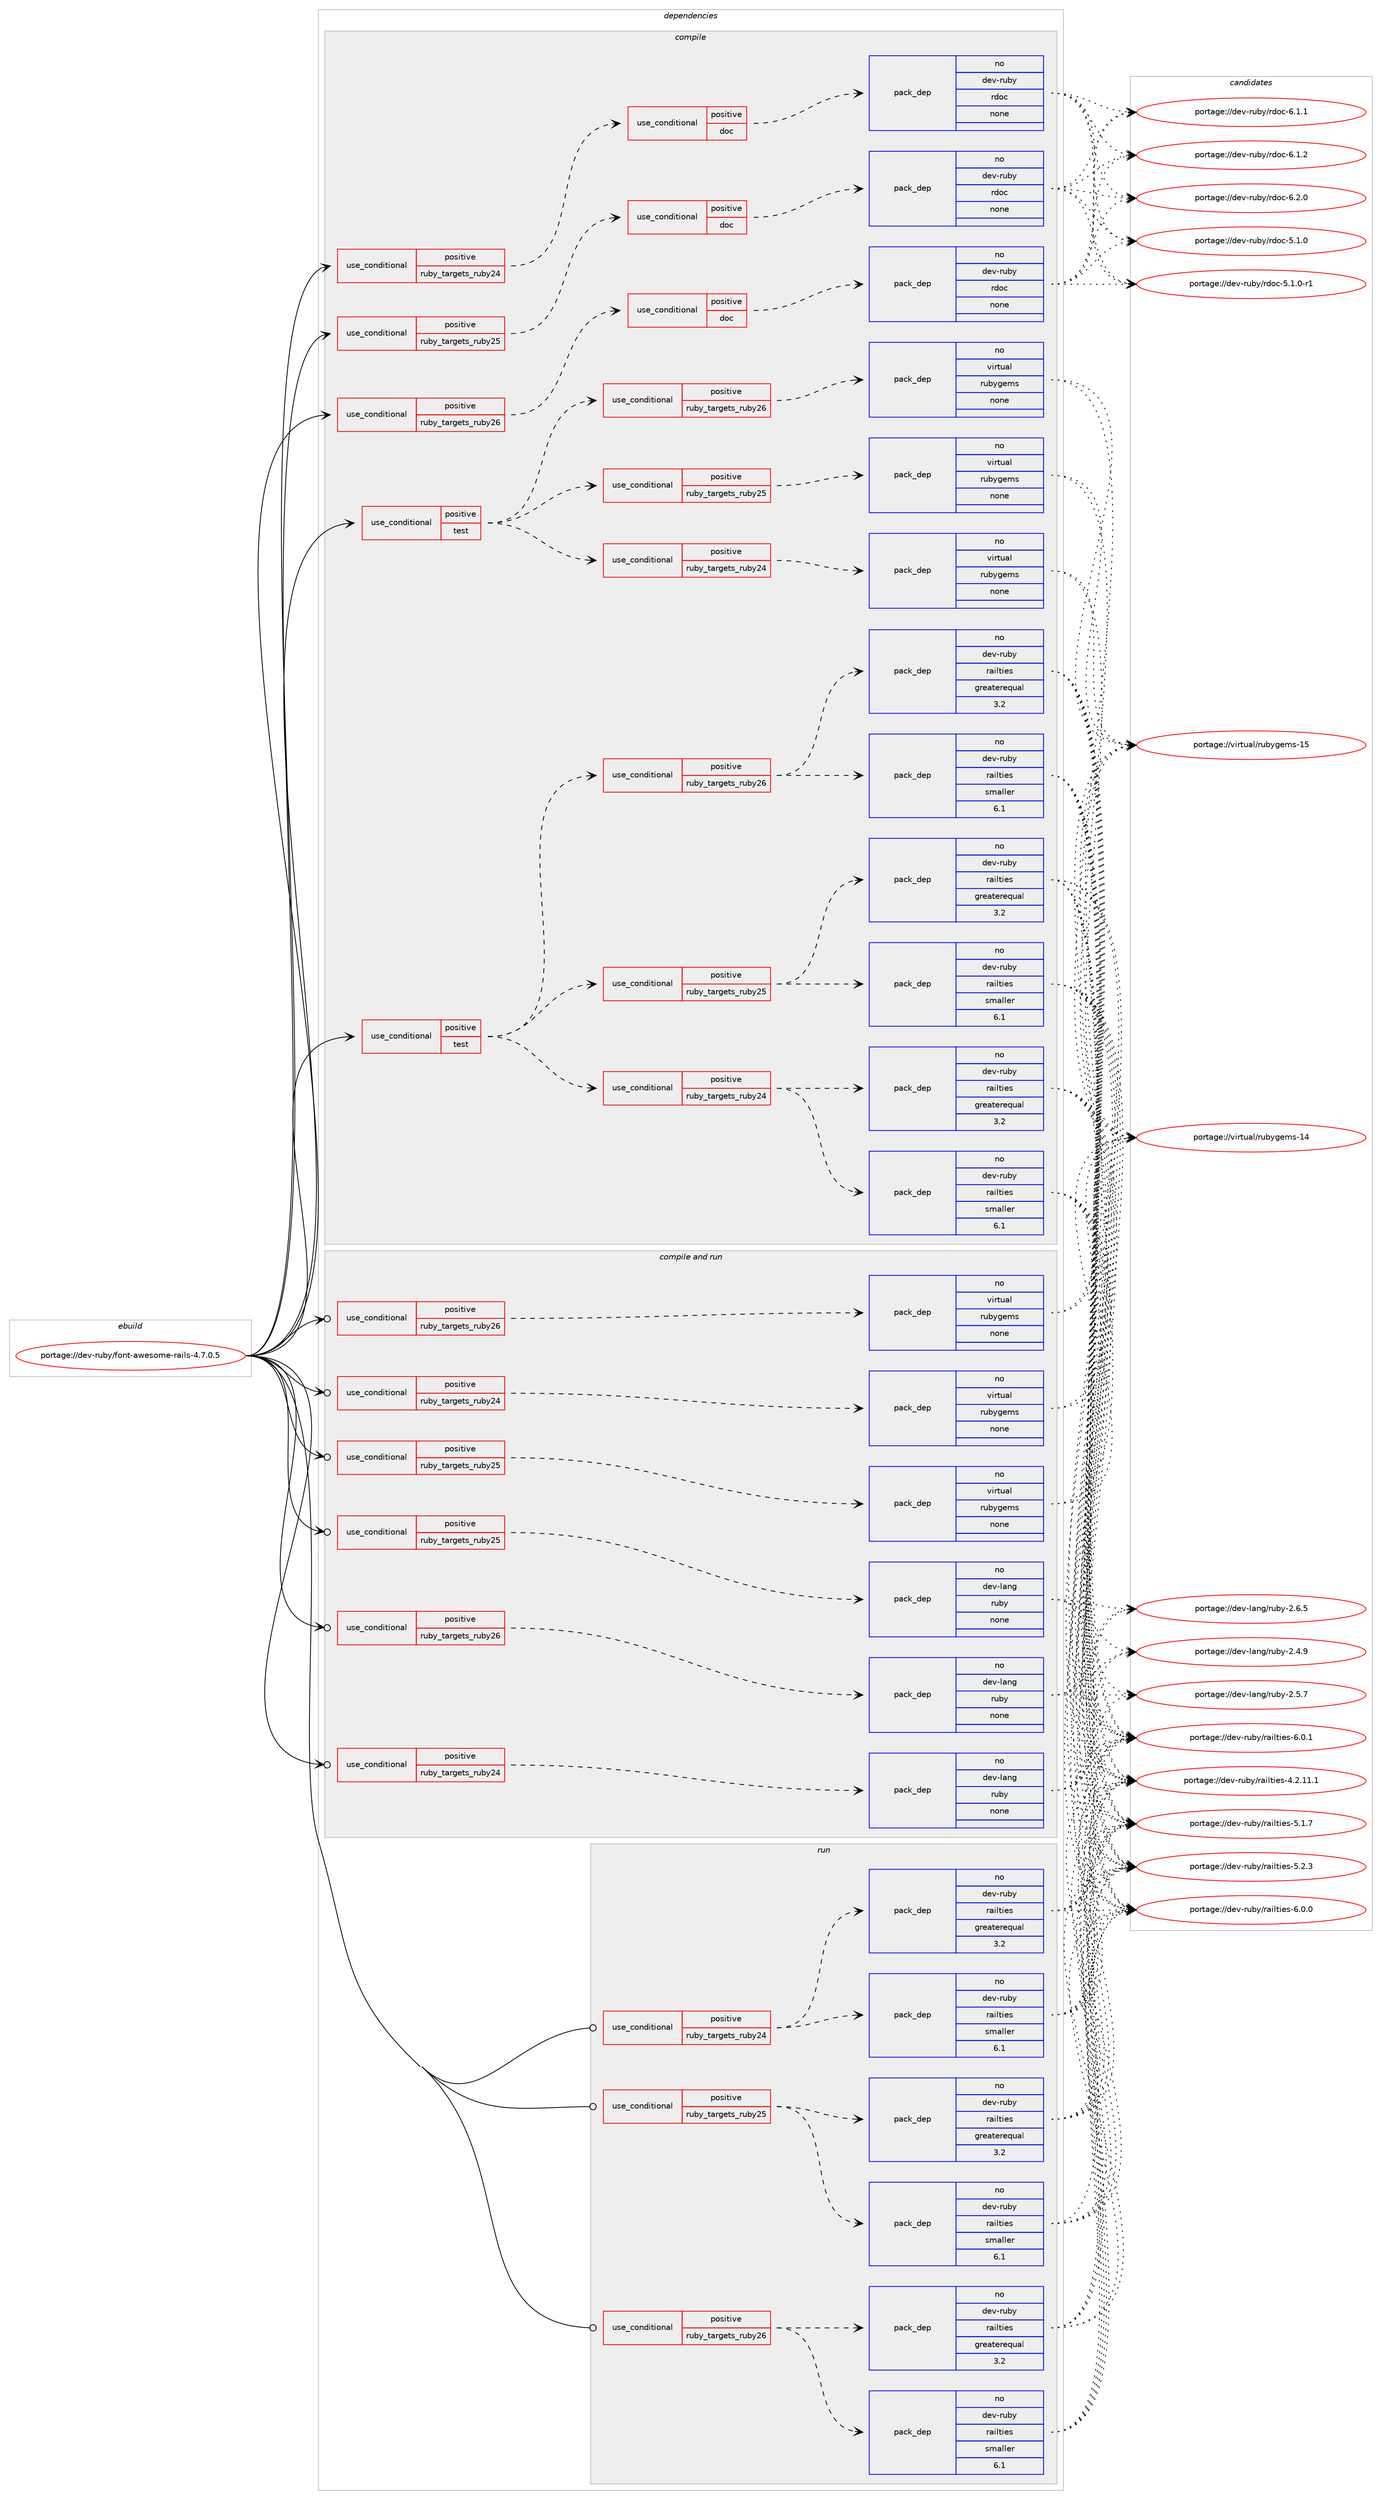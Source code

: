 digraph prolog {

# *************
# Graph options
# *************

newrank=true;
concentrate=true;
compound=true;
graph [rankdir=LR,fontname=Helvetica,fontsize=10,ranksep=1.5];#, ranksep=2.5, nodesep=0.2];
edge  [arrowhead=vee];
node  [fontname=Helvetica,fontsize=10];

# **********
# The ebuild
# **********

subgraph cluster_leftcol {
color=gray;
rank=same;
label=<<i>ebuild</i>>;
id [label="portage://dev-ruby/font-awesome-rails-4.7.0.5", color=red, width=4, href="../dev-ruby/font-awesome-rails-4.7.0.5.svg"];
}

# ****************
# The dependencies
# ****************

subgraph cluster_midcol {
color=gray;
label=<<i>dependencies</i>>;
subgraph cluster_compile {
fillcolor="#eeeeee";
style=filled;
label=<<i>compile</i>>;
subgraph cond52436 {
dependency221567 [label=<<TABLE BORDER="0" CELLBORDER="1" CELLSPACING="0" CELLPADDING="4"><TR><TD ROWSPAN="3" CELLPADDING="10">use_conditional</TD></TR><TR><TD>positive</TD></TR><TR><TD>ruby_targets_ruby24</TD></TR></TABLE>>, shape=none, color=red];
subgraph cond52437 {
dependency221568 [label=<<TABLE BORDER="0" CELLBORDER="1" CELLSPACING="0" CELLPADDING="4"><TR><TD ROWSPAN="3" CELLPADDING="10">use_conditional</TD></TR><TR><TD>positive</TD></TR><TR><TD>doc</TD></TR></TABLE>>, shape=none, color=red];
subgraph pack165647 {
dependency221569 [label=<<TABLE BORDER="0" CELLBORDER="1" CELLSPACING="0" CELLPADDING="4" WIDTH="220"><TR><TD ROWSPAN="6" CELLPADDING="30">pack_dep</TD></TR><TR><TD WIDTH="110">no</TD></TR><TR><TD>dev-ruby</TD></TR><TR><TD>rdoc</TD></TR><TR><TD>none</TD></TR><TR><TD></TD></TR></TABLE>>, shape=none, color=blue];
}
dependency221568:e -> dependency221569:w [weight=20,style="dashed",arrowhead="vee"];
}
dependency221567:e -> dependency221568:w [weight=20,style="dashed",arrowhead="vee"];
}
id:e -> dependency221567:w [weight=20,style="solid",arrowhead="vee"];
subgraph cond52438 {
dependency221570 [label=<<TABLE BORDER="0" CELLBORDER="1" CELLSPACING="0" CELLPADDING="4"><TR><TD ROWSPAN="3" CELLPADDING="10">use_conditional</TD></TR><TR><TD>positive</TD></TR><TR><TD>ruby_targets_ruby25</TD></TR></TABLE>>, shape=none, color=red];
subgraph cond52439 {
dependency221571 [label=<<TABLE BORDER="0" CELLBORDER="1" CELLSPACING="0" CELLPADDING="4"><TR><TD ROWSPAN="3" CELLPADDING="10">use_conditional</TD></TR><TR><TD>positive</TD></TR><TR><TD>doc</TD></TR></TABLE>>, shape=none, color=red];
subgraph pack165648 {
dependency221572 [label=<<TABLE BORDER="0" CELLBORDER="1" CELLSPACING="0" CELLPADDING="4" WIDTH="220"><TR><TD ROWSPAN="6" CELLPADDING="30">pack_dep</TD></TR><TR><TD WIDTH="110">no</TD></TR><TR><TD>dev-ruby</TD></TR><TR><TD>rdoc</TD></TR><TR><TD>none</TD></TR><TR><TD></TD></TR></TABLE>>, shape=none, color=blue];
}
dependency221571:e -> dependency221572:w [weight=20,style="dashed",arrowhead="vee"];
}
dependency221570:e -> dependency221571:w [weight=20,style="dashed",arrowhead="vee"];
}
id:e -> dependency221570:w [weight=20,style="solid",arrowhead="vee"];
subgraph cond52440 {
dependency221573 [label=<<TABLE BORDER="0" CELLBORDER="1" CELLSPACING="0" CELLPADDING="4"><TR><TD ROWSPAN="3" CELLPADDING="10">use_conditional</TD></TR><TR><TD>positive</TD></TR><TR><TD>ruby_targets_ruby26</TD></TR></TABLE>>, shape=none, color=red];
subgraph cond52441 {
dependency221574 [label=<<TABLE BORDER="0" CELLBORDER="1" CELLSPACING="0" CELLPADDING="4"><TR><TD ROWSPAN="3" CELLPADDING="10">use_conditional</TD></TR><TR><TD>positive</TD></TR><TR><TD>doc</TD></TR></TABLE>>, shape=none, color=red];
subgraph pack165649 {
dependency221575 [label=<<TABLE BORDER="0" CELLBORDER="1" CELLSPACING="0" CELLPADDING="4" WIDTH="220"><TR><TD ROWSPAN="6" CELLPADDING="30">pack_dep</TD></TR><TR><TD WIDTH="110">no</TD></TR><TR><TD>dev-ruby</TD></TR><TR><TD>rdoc</TD></TR><TR><TD>none</TD></TR><TR><TD></TD></TR></TABLE>>, shape=none, color=blue];
}
dependency221574:e -> dependency221575:w [weight=20,style="dashed",arrowhead="vee"];
}
dependency221573:e -> dependency221574:w [weight=20,style="dashed",arrowhead="vee"];
}
id:e -> dependency221573:w [weight=20,style="solid",arrowhead="vee"];
subgraph cond52442 {
dependency221576 [label=<<TABLE BORDER="0" CELLBORDER="1" CELLSPACING="0" CELLPADDING="4"><TR><TD ROWSPAN="3" CELLPADDING="10">use_conditional</TD></TR><TR><TD>positive</TD></TR><TR><TD>test</TD></TR></TABLE>>, shape=none, color=red];
subgraph cond52443 {
dependency221577 [label=<<TABLE BORDER="0" CELLBORDER="1" CELLSPACING="0" CELLPADDING="4"><TR><TD ROWSPAN="3" CELLPADDING="10">use_conditional</TD></TR><TR><TD>positive</TD></TR><TR><TD>ruby_targets_ruby24</TD></TR></TABLE>>, shape=none, color=red];
subgraph pack165650 {
dependency221578 [label=<<TABLE BORDER="0" CELLBORDER="1" CELLSPACING="0" CELLPADDING="4" WIDTH="220"><TR><TD ROWSPAN="6" CELLPADDING="30">pack_dep</TD></TR><TR><TD WIDTH="110">no</TD></TR><TR><TD>dev-ruby</TD></TR><TR><TD>railties</TD></TR><TR><TD>smaller</TD></TR><TR><TD>6.1</TD></TR></TABLE>>, shape=none, color=blue];
}
dependency221577:e -> dependency221578:w [weight=20,style="dashed",arrowhead="vee"];
subgraph pack165651 {
dependency221579 [label=<<TABLE BORDER="0" CELLBORDER="1" CELLSPACING="0" CELLPADDING="4" WIDTH="220"><TR><TD ROWSPAN="6" CELLPADDING="30">pack_dep</TD></TR><TR><TD WIDTH="110">no</TD></TR><TR><TD>dev-ruby</TD></TR><TR><TD>railties</TD></TR><TR><TD>greaterequal</TD></TR><TR><TD>3.2</TD></TR></TABLE>>, shape=none, color=blue];
}
dependency221577:e -> dependency221579:w [weight=20,style="dashed",arrowhead="vee"];
}
dependency221576:e -> dependency221577:w [weight=20,style="dashed",arrowhead="vee"];
subgraph cond52444 {
dependency221580 [label=<<TABLE BORDER="0" CELLBORDER="1" CELLSPACING="0" CELLPADDING="4"><TR><TD ROWSPAN="3" CELLPADDING="10">use_conditional</TD></TR><TR><TD>positive</TD></TR><TR><TD>ruby_targets_ruby25</TD></TR></TABLE>>, shape=none, color=red];
subgraph pack165652 {
dependency221581 [label=<<TABLE BORDER="0" CELLBORDER="1" CELLSPACING="0" CELLPADDING="4" WIDTH="220"><TR><TD ROWSPAN="6" CELLPADDING="30">pack_dep</TD></TR><TR><TD WIDTH="110">no</TD></TR><TR><TD>dev-ruby</TD></TR><TR><TD>railties</TD></TR><TR><TD>smaller</TD></TR><TR><TD>6.1</TD></TR></TABLE>>, shape=none, color=blue];
}
dependency221580:e -> dependency221581:w [weight=20,style="dashed",arrowhead="vee"];
subgraph pack165653 {
dependency221582 [label=<<TABLE BORDER="0" CELLBORDER="1" CELLSPACING="0" CELLPADDING="4" WIDTH="220"><TR><TD ROWSPAN="6" CELLPADDING="30">pack_dep</TD></TR><TR><TD WIDTH="110">no</TD></TR><TR><TD>dev-ruby</TD></TR><TR><TD>railties</TD></TR><TR><TD>greaterequal</TD></TR><TR><TD>3.2</TD></TR></TABLE>>, shape=none, color=blue];
}
dependency221580:e -> dependency221582:w [weight=20,style="dashed",arrowhead="vee"];
}
dependency221576:e -> dependency221580:w [weight=20,style="dashed",arrowhead="vee"];
subgraph cond52445 {
dependency221583 [label=<<TABLE BORDER="0" CELLBORDER="1" CELLSPACING="0" CELLPADDING="4"><TR><TD ROWSPAN="3" CELLPADDING="10">use_conditional</TD></TR><TR><TD>positive</TD></TR><TR><TD>ruby_targets_ruby26</TD></TR></TABLE>>, shape=none, color=red];
subgraph pack165654 {
dependency221584 [label=<<TABLE BORDER="0" CELLBORDER="1" CELLSPACING="0" CELLPADDING="4" WIDTH="220"><TR><TD ROWSPAN="6" CELLPADDING="30">pack_dep</TD></TR><TR><TD WIDTH="110">no</TD></TR><TR><TD>dev-ruby</TD></TR><TR><TD>railties</TD></TR><TR><TD>smaller</TD></TR><TR><TD>6.1</TD></TR></TABLE>>, shape=none, color=blue];
}
dependency221583:e -> dependency221584:w [weight=20,style="dashed",arrowhead="vee"];
subgraph pack165655 {
dependency221585 [label=<<TABLE BORDER="0" CELLBORDER="1" CELLSPACING="0" CELLPADDING="4" WIDTH="220"><TR><TD ROWSPAN="6" CELLPADDING="30">pack_dep</TD></TR><TR><TD WIDTH="110">no</TD></TR><TR><TD>dev-ruby</TD></TR><TR><TD>railties</TD></TR><TR><TD>greaterequal</TD></TR><TR><TD>3.2</TD></TR></TABLE>>, shape=none, color=blue];
}
dependency221583:e -> dependency221585:w [weight=20,style="dashed",arrowhead="vee"];
}
dependency221576:e -> dependency221583:w [weight=20,style="dashed",arrowhead="vee"];
}
id:e -> dependency221576:w [weight=20,style="solid",arrowhead="vee"];
subgraph cond52446 {
dependency221586 [label=<<TABLE BORDER="0" CELLBORDER="1" CELLSPACING="0" CELLPADDING="4"><TR><TD ROWSPAN="3" CELLPADDING="10">use_conditional</TD></TR><TR><TD>positive</TD></TR><TR><TD>test</TD></TR></TABLE>>, shape=none, color=red];
subgraph cond52447 {
dependency221587 [label=<<TABLE BORDER="0" CELLBORDER="1" CELLSPACING="0" CELLPADDING="4"><TR><TD ROWSPAN="3" CELLPADDING="10">use_conditional</TD></TR><TR><TD>positive</TD></TR><TR><TD>ruby_targets_ruby24</TD></TR></TABLE>>, shape=none, color=red];
subgraph pack165656 {
dependency221588 [label=<<TABLE BORDER="0" CELLBORDER="1" CELLSPACING="0" CELLPADDING="4" WIDTH="220"><TR><TD ROWSPAN="6" CELLPADDING="30">pack_dep</TD></TR><TR><TD WIDTH="110">no</TD></TR><TR><TD>virtual</TD></TR><TR><TD>rubygems</TD></TR><TR><TD>none</TD></TR><TR><TD></TD></TR></TABLE>>, shape=none, color=blue];
}
dependency221587:e -> dependency221588:w [weight=20,style="dashed",arrowhead="vee"];
}
dependency221586:e -> dependency221587:w [weight=20,style="dashed",arrowhead="vee"];
subgraph cond52448 {
dependency221589 [label=<<TABLE BORDER="0" CELLBORDER="1" CELLSPACING="0" CELLPADDING="4"><TR><TD ROWSPAN="3" CELLPADDING="10">use_conditional</TD></TR><TR><TD>positive</TD></TR><TR><TD>ruby_targets_ruby25</TD></TR></TABLE>>, shape=none, color=red];
subgraph pack165657 {
dependency221590 [label=<<TABLE BORDER="0" CELLBORDER="1" CELLSPACING="0" CELLPADDING="4" WIDTH="220"><TR><TD ROWSPAN="6" CELLPADDING="30">pack_dep</TD></TR><TR><TD WIDTH="110">no</TD></TR><TR><TD>virtual</TD></TR><TR><TD>rubygems</TD></TR><TR><TD>none</TD></TR><TR><TD></TD></TR></TABLE>>, shape=none, color=blue];
}
dependency221589:e -> dependency221590:w [weight=20,style="dashed",arrowhead="vee"];
}
dependency221586:e -> dependency221589:w [weight=20,style="dashed",arrowhead="vee"];
subgraph cond52449 {
dependency221591 [label=<<TABLE BORDER="0" CELLBORDER="1" CELLSPACING="0" CELLPADDING="4"><TR><TD ROWSPAN="3" CELLPADDING="10">use_conditional</TD></TR><TR><TD>positive</TD></TR><TR><TD>ruby_targets_ruby26</TD></TR></TABLE>>, shape=none, color=red];
subgraph pack165658 {
dependency221592 [label=<<TABLE BORDER="0" CELLBORDER="1" CELLSPACING="0" CELLPADDING="4" WIDTH="220"><TR><TD ROWSPAN="6" CELLPADDING="30">pack_dep</TD></TR><TR><TD WIDTH="110">no</TD></TR><TR><TD>virtual</TD></TR><TR><TD>rubygems</TD></TR><TR><TD>none</TD></TR><TR><TD></TD></TR></TABLE>>, shape=none, color=blue];
}
dependency221591:e -> dependency221592:w [weight=20,style="dashed",arrowhead="vee"];
}
dependency221586:e -> dependency221591:w [weight=20,style="dashed",arrowhead="vee"];
}
id:e -> dependency221586:w [weight=20,style="solid",arrowhead="vee"];
}
subgraph cluster_compileandrun {
fillcolor="#eeeeee";
style=filled;
label=<<i>compile and run</i>>;
subgraph cond52450 {
dependency221593 [label=<<TABLE BORDER="0" CELLBORDER="1" CELLSPACING="0" CELLPADDING="4"><TR><TD ROWSPAN="3" CELLPADDING="10">use_conditional</TD></TR><TR><TD>positive</TD></TR><TR><TD>ruby_targets_ruby24</TD></TR></TABLE>>, shape=none, color=red];
subgraph pack165659 {
dependency221594 [label=<<TABLE BORDER="0" CELLBORDER="1" CELLSPACING="0" CELLPADDING="4" WIDTH="220"><TR><TD ROWSPAN="6" CELLPADDING="30">pack_dep</TD></TR><TR><TD WIDTH="110">no</TD></TR><TR><TD>dev-lang</TD></TR><TR><TD>ruby</TD></TR><TR><TD>none</TD></TR><TR><TD></TD></TR></TABLE>>, shape=none, color=blue];
}
dependency221593:e -> dependency221594:w [weight=20,style="dashed",arrowhead="vee"];
}
id:e -> dependency221593:w [weight=20,style="solid",arrowhead="odotvee"];
subgraph cond52451 {
dependency221595 [label=<<TABLE BORDER="0" CELLBORDER="1" CELLSPACING="0" CELLPADDING="4"><TR><TD ROWSPAN="3" CELLPADDING="10">use_conditional</TD></TR><TR><TD>positive</TD></TR><TR><TD>ruby_targets_ruby24</TD></TR></TABLE>>, shape=none, color=red];
subgraph pack165660 {
dependency221596 [label=<<TABLE BORDER="0" CELLBORDER="1" CELLSPACING="0" CELLPADDING="4" WIDTH="220"><TR><TD ROWSPAN="6" CELLPADDING="30">pack_dep</TD></TR><TR><TD WIDTH="110">no</TD></TR><TR><TD>virtual</TD></TR><TR><TD>rubygems</TD></TR><TR><TD>none</TD></TR><TR><TD></TD></TR></TABLE>>, shape=none, color=blue];
}
dependency221595:e -> dependency221596:w [weight=20,style="dashed",arrowhead="vee"];
}
id:e -> dependency221595:w [weight=20,style="solid",arrowhead="odotvee"];
subgraph cond52452 {
dependency221597 [label=<<TABLE BORDER="0" CELLBORDER="1" CELLSPACING="0" CELLPADDING="4"><TR><TD ROWSPAN="3" CELLPADDING="10">use_conditional</TD></TR><TR><TD>positive</TD></TR><TR><TD>ruby_targets_ruby25</TD></TR></TABLE>>, shape=none, color=red];
subgraph pack165661 {
dependency221598 [label=<<TABLE BORDER="0" CELLBORDER="1" CELLSPACING="0" CELLPADDING="4" WIDTH="220"><TR><TD ROWSPAN="6" CELLPADDING="30">pack_dep</TD></TR><TR><TD WIDTH="110">no</TD></TR><TR><TD>dev-lang</TD></TR><TR><TD>ruby</TD></TR><TR><TD>none</TD></TR><TR><TD></TD></TR></TABLE>>, shape=none, color=blue];
}
dependency221597:e -> dependency221598:w [weight=20,style="dashed",arrowhead="vee"];
}
id:e -> dependency221597:w [weight=20,style="solid",arrowhead="odotvee"];
subgraph cond52453 {
dependency221599 [label=<<TABLE BORDER="0" CELLBORDER="1" CELLSPACING="0" CELLPADDING="4"><TR><TD ROWSPAN="3" CELLPADDING="10">use_conditional</TD></TR><TR><TD>positive</TD></TR><TR><TD>ruby_targets_ruby25</TD></TR></TABLE>>, shape=none, color=red];
subgraph pack165662 {
dependency221600 [label=<<TABLE BORDER="0" CELLBORDER="1" CELLSPACING="0" CELLPADDING="4" WIDTH="220"><TR><TD ROWSPAN="6" CELLPADDING="30">pack_dep</TD></TR><TR><TD WIDTH="110">no</TD></TR><TR><TD>virtual</TD></TR><TR><TD>rubygems</TD></TR><TR><TD>none</TD></TR><TR><TD></TD></TR></TABLE>>, shape=none, color=blue];
}
dependency221599:e -> dependency221600:w [weight=20,style="dashed",arrowhead="vee"];
}
id:e -> dependency221599:w [weight=20,style="solid",arrowhead="odotvee"];
subgraph cond52454 {
dependency221601 [label=<<TABLE BORDER="0" CELLBORDER="1" CELLSPACING="0" CELLPADDING="4"><TR><TD ROWSPAN="3" CELLPADDING="10">use_conditional</TD></TR><TR><TD>positive</TD></TR><TR><TD>ruby_targets_ruby26</TD></TR></TABLE>>, shape=none, color=red];
subgraph pack165663 {
dependency221602 [label=<<TABLE BORDER="0" CELLBORDER="1" CELLSPACING="0" CELLPADDING="4" WIDTH="220"><TR><TD ROWSPAN="6" CELLPADDING="30">pack_dep</TD></TR><TR><TD WIDTH="110">no</TD></TR><TR><TD>dev-lang</TD></TR><TR><TD>ruby</TD></TR><TR><TD>none</TD></TR><TR><TD></TD></TR></TABLE>>, shape=none, color=blue];
}
dependency221601:e -> dependency221602:w [weight=20,style="dashed",arrowhead="vee"];
}
id:e -> dependency221601:w [weight=20,style="solid",arrowhead="odotvee"];
subgraph cond52455 {
dependency221603 [label=<<TABLE BORDER="0" CELLBORDER="1" CELLSPACING="0" CELLPADDING="4"><TR><TD ROWSPAN="3" CELLPADDING="10">use_conditional</TD></TR><TR><TD>positive</TD></TR><TR><TD>ruby_targets_ruby26</TD></TR></TABLE>>, shape=none, color=red];
subgraph pack165664 {
dependency221604 [label=<<TABLE BORDER="0" CELLBORDER="1" CELLSPACING="0" CELLPADDING="4" WIDTH="220"><TR><TD ROWSPAN="6" CELLPADDING="30">pack_dep</TD></TR><TR><TD WIDTH="110">no</TD></TR><TR><TD>virtual</TD></TR><TR><TD>rubygems</TD></TR><TR><TD>none</TD></TR><TR><TD></TD></TR></TABLE>>, shape=none, color=blue];
}
dependency221603:e -> dependency221604:w [weight=20,style="dashed",arrowhead="vee"];
}
id:e -> dependency221603:w [weight=20,style="solid",arrowhead="odotvee"];
}
subgraph cluster_run {
fillcolor="#eeeeee";
style=filled;
label=<<i>run</i>>;
subgraph cond52456 {
dependency221605 [label=<<TABLE BORDER="0" CELLBORDER="1" CELLSPACING="0" CELLPADDING="4"><TR><TD ROWSPAN="3" CELLPADDING="10">use_conditional</TD></TR><TR><TD>positive</TD></TR><TR><TD>ruby_targets_ruby24</TD></TR></TABLE>>, shape=none, color=red];
subgraph pack165665 {
dependency221606 [label=<<TABLE BORDER="0" CELLBORDER="1" CELLSPACING="0" CELLPADDING="4" WIDTH="220"><TR><TD ROWSPAN="6" CELLPADDING="30">pack_dep</TD></TR><TR><TD WIDTH="110">no</TD></TR><TR><TD>dev-ruby</TD></TR><TR><TD>railties</TD></TR><TR><TD>smaller</TD></TR><TR><TD>6.1</TD></TR></TABLE>>, shape=none, color=blue];
}
dependency221605:e -> dependency221606:w [weight=20,style="dashed",arrowhead="vee"];
subgraph pack165666 {
dependency221607 [label=<<TABLE BORDER="0" CELLBORDER="1" CELLSPACING="0" CELLPADDING="4" WIDTH="220"><TR><TD ROWSPAN="6" CELLPADDING="30">pack_dep</TD></TR><TR><TD WIDTH="110">no</TD></TR><TR><TD>dev-ruby</TD></TR><TR><TD>railties</TD></TR><TR><TD>greaterequal</TD></TR><TR><TD>3.2</TD></TR></TABLE>>, shape=none, color=blue];
}
dependency221605:e -> dependency221607:w [weight=20,style="dashed",arrowhead="vee"];
}
id:e -> dependency221605:w [weight=20,style="solid",arrowhead="odot"];
subgraph cond52457 {
dependency221608 [label=<<TABLE BORDER="0" CELLBORDER="1" CELLSPACING="0" CELLPADDING="4"><TR><TD ROWSPAN="3" CELLPADDING="10">use_conditional</TD></TR><TR><TD>positive</TD></TR><TR><TD>ruby_targets_ruby25</TD></TR></TABLE>>, shape=none, color=red];
subgraph pack165667 {
dependency221609 [label=<<TABLE BORDER="0" CELLBORDER="1" CELLSPACING="0" CELLPADDING="4" WIDTH="220"><TR><TD ROWSPAN="6" CELLPADDING="30">pack_dep</TD></TR><TR><TD WIDTH="110">no</TD></TR><TR><TD>dev-ruby</TD></TR><TR><TD>railties</TD></TR><TR><TD>smaller</TD></TR><TR><TD>6.1</TD></TR></TABLE>>, shape=none, color=blue];
}
dependency221608:e -> dependency221609:w [weight=20,style="dashed",arrowhead="vee"];
subgraph pack165668 {
dependency221610 [label=<<TABLE BORDER="0" CELLBORDER="1" CELLSPACING="0" CELLPADDING="4" WIDTH="220"><TR><TD ROWSPAN="6" CELLPADDING="30">pack_dep</TD></TR><TR><TD WIDTH="110">no</TD></TR><TR><TD>dev-ruby</TD></TR><TR><TD>railties</TD></TR><TR><TD>greaterequal</TD></TR><TR><TD>3.2</TD></TR></TABLE>>, shape=none, color=blue];
}
dependency221608:e -> dependency221610:w [weight=20,style="dashed",arrowhead="vee"];
}
id:e -> dependency221608:w [weight=20,style="solid",arrowhead="odot"];
subgraph cond52458 {
dependency221611 [label=<<TABLE BORDER="0" CELLBORDER="1" CELLSPACING="0" CELLPADDING="4"><TR><TD ROWSPAN="3" CELLPADDING="10">use_conditional</TD></TR><TR><TD>positive</TD></TR><TR><TD>ruby_targets_ruby26</TD></TR></TABLE>>, shape=none, color=red];
subgraph pack165669 {
dependency221612 [label=<<TABLE BORDER="0" CELLBORDER="1" CELLSPACING="0" CELLPADDING="4" WIDTH="220"><TR><TD ROWSPAN="6" CELLPADDING="30">pack_dep</TD></TR><TR><TD WIDTH="110">no</TD></TR><TR><TD>dev-ruby</TD></TR><TR><TD>railties</TD></TR><TR><TD>smaller</TD></TR><TR><TD>6.1</TD></TR></TABLE>>, shape=none, color=blue];
}
dependency221611:e -> dependency221612:w [weight=20,style="dashed",arrowhead="vee"];
subgraph pack165670 {
dependency221613 [label=<<TABLE BORDER="0" CELLBORDER="1" CELLSPACING="0" CELLPADDING="4" WIDTH="220"><TR><TD ROWSPAN="6" CELLPADDING="30">pack_dep</TD></TR><TR><TD WIDTH="110">no</TD></TR><TR><TD>dev-ruby</TD></TR><TR><TD>railties</TD></TR><TR><TD>greaterequal</TD></TR><TR><TD>3.2</TD></TR></TABLE>>, shape=none, color=blue];
}
dependency221611:e -> dependency221613:w [weight=20,style="dashed",arrowhead="vee"];
}
id:e -> dependency221611:w [weight=20,style="solid",arrowhead="odot"];
}
}

# **************
# The candidates
# **************

subgraph cluster_choices {
rank=same;
color=gray;
label=<<i>candidates</i>>;

subgraph choice165647 {
color=black;
nodesep=1;
choiceportage10010111845114117981214711410011199455346494648 [label="portage://dev-ruby/rdoc-5.1.0", color=red, width=4,href="../dev-ruby/rdoc-5.1.0.svg"];
choiceportage100101118451141179812147114100111994553464946484511449 [label="portage://dev-ruby/rdoc-5.1.0-r1", color=red, width=4,href="../dev-ruby/rdoc-5.1.0-r1.svg"];
choiceportage10010111845114117981214711410011199455446494649 [label="portage://dev-ruby/rdoc-6.1.1", color=red, width=4,href="../dev-ruby/rdoc-6.1.1.svg"];
choiceportage10010111845114117981214711410011199455446494650 [label="portage://dev-ruby/rdoc-6.1.2", color=red, width=4,href="../dev-ruby/rdoc-6.1.2.svg"];
choiceportage10010111845114117981214711410011199455446504648 [label="portage://dev-ruby/rdoc-6.2.0", color=red, width=4,href="../dev-ruby/rdoc-6.2.0.svg"];
dependency221569:e -> choiceportage10010111845114117981214711410011199455346494648:w [style=dotted,weight="100"];
dependency221569:e -> choiceportage100101118451141179812147114100111994553464946484511449:w [style=dotted,weight="100"];
dependency221569:e -> choiceportage10010111845114117981214711410011199455446494649:w [style=dotted,weight="100"];
dependency221569:e -> choiceportage10010111845114117981214711410011199455446494650:w [style=dotted,weight="100"];
dependency221569:e -> choiceportage10010111845114117981214711410011199455446504648:w [style=dotted,weight="100"];
}
subgraph choice165648 {
color=black;
nodesep=1;
choiceportage10010111845114117981214711410011199455346494648 [label="portage://dev-ruby/rdoc-5.1.0", color=red, width=4,href="../dev-ruby/rdoc-5.1.0.svg"];
choiceportage100101118451141179812147114100111994553464946484511449 [label="portage://dev-ruby/rdoc-5.1.0-r1", color=red, width=4,href="../dev-ruby/rdoc-5.1.0-r1.svg"];
choiceportage10010111845114117981214711410011199455446494649 [label="portage://dev-ruby/rdoc-6.1.1", color=red, width=4,href="../dev-ruby/rdoc-6.1.1.svg"];
choiceportage10010111845114117981214711410011199455446494650 [label="portage://dev-ruby/rdoc-6.1.2", color=red, width=4,href="../dev-ruby/rdoc-6.1.2.svg"];
choiceportage10010111845114117981214711410011199455446504648 [label="portage://dev-ruby/rdoc-6.2.0", color=red, width=4,href="../dev-ruby/rdoc-6.2.0.svg"];
dependency221572:e -> choiceportage10010111845114117981214711410011199455346494648:w [style=dotted,weight="100"];
dependency221572:e -> choiceportage100101118451141179812147114100111994553464946484511449:w [style=dotted,weight="100"];
dependency221572:e -> choiceportage10010111845114117981214711410011199455446494649:w [style=dotted,weight="100"];
dependency221572:e -> choiceportage10010111845114117981214711410011199455446494650:w [style=dotted,weight="100"];
dependency221572:e -> choiceportage10010111845114117981214711410011199455446504648:w [style=dotted,weight="100"];
}
subgraph choice165649 {
color=black;
nodesep=1;
choiceportage10010111845114117981214711410011199455346494648 [label="portage://dev-ruby/rdoc-5.1.0", color=red, width=4,href="../dev-ruby/rdoc-5.1.0.svg"];
choiceportage100101118451141179812147114100111994553464946484511449 [label="portage://dev-ruby/rdoc-5.1.0-r1", color=red, width=4,href="../dev-ruby/rdoc-5.1.0-r1.svg"];
choiceportage10010111845114117981214711410011199455446494649 [label="portage://dev-ruby/rdoc-6.1.1", color=red, width=4,href="../dev-ruby/rdoc-6.1.1.svg"];
choiceportage10010111845114117981214711410011199455446494650 [label="portage://dev-ruby/rdoc-6.1.2", color=red, width=4,href="../dev-ruby/rdoc-6.1.2.svg"];
choiceportage10010111845114117981214711410011199455446504648 [label="portage://dev-ruby/rdoc-6.2.0", color=red, width=4,href="../dev-ruby/rdoc-6.2.0.svg"];
dependency221575:e -> choiceportage10010111845114117981214711410011199455346494648:w [style=dotted,weight="100"];
dependency221575:e -> choiceportage100101118451141179812147114100111994553464946484511449:w [style=dotted,weight="100"];
dependency221575:e -> choiceportage10010111845114117981214711410011199455446494649:w [style=dotted,weight="100"];
dependency221575:e -> choiceportage10010111845114117981214711410011199455446494650:w [style=dotted,weight="100"];
dependency221575:e -> choiceportage10010111845114117981214711410011199455446504648:w [style=dotted,weight="100"];
}
subgraph choice165650 {
color=black;
nodesep=1;
choiceportage10010111845114117981214711497105108116105101115455246504649494649 [label="portage://dev-ruby/railties-4.2.11.1", color=red, width=4,href="../dev-ruby/railties-4.2.11.1.svg"];
choiceportage10010111845114117981214711497105108116105101115455346494655 [label="portage://dev-ruby/railties-5.1.7", color=red, width=4,href="../dev-ruby/railties-5.1.7.svg"];
choiceportage10010111845114117981214711497105108116105101115455346504651 [label="portage://dev-ruby/railties-5.2.3", color=red, width=4,href="../dev-ruby/railties-5.2.3.svg"];
choiceportage10010111845114117981214711497105108116105101115455446484648 [label="portage://dev-ruby/railties-6.0.0", color=red, width=4,href="../dev-ruby/railties-6.0.0.svg"];
choiceportage10010111845114117981214711497105108116105101115455446484649 [label="portage://dev-ruby/railties-6.0.1", color=red, width=4,href="../dev-ruby/railties-6.0.1.svg"];
dependency221578:e -> choiceportage10010111845114117981214711497105108116105101115455246504649494649:w [style=dotted,weight="100"];
dependency221578:e -> choiceportage10010111845114117981214711497105108116105101115455346494655:w [style=dotted,weight="100"];
dependency221578:e -> choiceportage10010111845114117981214711497105108116105101115455346504651:w [style=dotted,weight="100"];
dependency221578:e -> choiceportage10010111845114117981214711497105108116105101115455446484648:w [style=dotted,weight="100"];
dependency221578:e -> choiceportage10010111845114117981214711497105108116105101115455446484649:w [style=dotted,weight="100"];
}
subgraph choice165651 {
color=black;
nodesep=1;
choiceportage10010111845114117981214711497105108116105101115455246504649494649 [label="portage://dev-ruby/railties-4.2.11.1", color=red, width=4,href="../dev-ruby/railties-4.2.11.1.svg"];
choiceportage10010111845114117981214711497105108116105101115455346494655 [label="portage://dev-ruby/railties-5.1.7", color=red, width=4,href="../dev-ruby/railties-5.1.7.svg"];
choiceportage10010111845114117981214711497105108116105101115455346504651 [label="portage://dev-ruby/railties-5.2.3", color=red, width=4,href="../dev-ruby/railties-5.2.3.svg"];
choiceportage10010111845114117981214711497105108116105101115455446484648 [label="portage://dev-ruby/railties-6.0.0", color=red, width=4,href="../dev-ruby/railties-6.0.0.svg"];
choiceportage10010111845114117981214711497105108116105101115455446484649 [label="portage://dev-ruby/railties-6.0.1", color=red, width=4,href="../dev-ruby/railties-6.0.1.svg"];
dependency221579:e -> choiceportage10010111845114117981214711497105108116105101115455246504649494649:w [style=dotted,weight="100"];
dependency221579:e -> choiceportage10010111845114117981214711497105108116105101115455346494655:w [style=dotted,weight="100"];
dependency221579:e -> choiceportage10010111845114117981214711497105108116105101115455346504651:w [style=dotted,weight="100"];
dependency221579:e -> choiceportage10010111845114117981214711497105108116105101115455446484648:w [style=dotted,weight="100"];
dependency221579:e -> choiceportage10010111845114117981214711497105108116105101115455446484649:w [style=dotted,weight="100"];
}
subgraph choice165652 {
color=black;
nodesep=1;
choiceportage10010111845114117981214711497105108116105101115455246504649494649 [label="portage://dev-ruby/railties-4.2.11.1", color=red, width=4,href="../dev-ruby/railties-4.2.11.1.svg"];
choiceportage10010111845114117981214711497105108116105101115455346494655 [label="portage://dev-ruby/railties-5.1.7", color=red, width=4,href="../dev-ruby/railties-5.1.7.svg"];
choiceportage10010111845114117981214711497105108116105101115455346504651 [label="portage://dev-ruby/railties-5.2.3", color=red, width=4,href="../dev-ruby/railties-5.2.3.svg"];
choiceportage10010111845114117981214711497105108116105101115455446484648 [label="portage://dev-ruby/railties-6.0.0", color=red, width=4,href="../dev-ruby/railties-6.0.0.svg"];
choiceportage10010111845114117981214711497105108116105101115455446484649 [label="portage://dev-ruby/railties-6.0.1", color=red, width=4,href="../dev-ruby/railties-6.0.1.svg"];
dependency221581:e -> choiceportage10010111845114117981214711497105108116105101115455246504649494649:w [style=dotted,weight="100"];
dependency221581:e -> choiceportage10010111845114117981214711497105108116105101115455346494655:w [style=dotted,weight="100"];
dependency221581:e -> choiceportage10010111845114117981214711497105108116105101115455346504651:w [style=dotted,weight="100"];
dependency221581:e -> choiceportage10010111845114117981214711497105108116105101115455446484648:w [style=dotted,weight="100"];
dependency221581:e -> choiceportage10010111845114117981214711497105108116105101115455446484649:w [style=dotted,weight="100"];
}
subgraph choice165653 {
color=black;
nodesep=1;
choiceportage10010111845114117981214711497105108116105101115455246504649494649 [label="portage://dev-ruby/railties-4.2.11.1", color=red, width=4,href="../dev-ruby/railties-4.2.11.1.svg"];
choiceportage10010111845114117981214711497105108116105101115455346494655 [label="portage://dev-ruby/railties-5.1.7", color=red, width=4,href="../dev-ruby/railties-5.1.7.svg"];
choiceportage10010111845114117981214711497105108116105101115455346504651 [label="portage://dev-ruby/railties-5.2.3", color=red, width=4,href="../dev-ruby/railties-5.2.3.svg"];
choiceportage10010111845114117981214711497105108116105101115455446484648 [label="portage://dev-ruby/railties-6.0.0", color=red, width=4,href="../dev-ruby/railties-6.0.0.svg"];
choiceportage10010111845114117981214711497105108116105101115455446484649 [label="portage://dev-ruby/railties-6.0.1", color=red, width=4,href="../dev-ruby/railties-6.0.1.svg"];
dependency221582:e -> choiceportage10010111845114117981214711497105108116105101115455246504649494649:w [style=dotted,weight="100"];
dependency221582:e -> choiceportage10010111845114117981214711497105108116105101115455346494655:w [style=dotted,weight="100"];
dependency221582:e -> choiceportage10010111845114117981214711497105108116105101115455346504651:w [style=dotted,weight="100"];
dependency221582:e -> choiceportage10010111845114117981214711497105108116105101115455446484648:w [style=dotted,weight="100"];
dependency221582:e -> choiceportage10010111845114117981214711497105108116105101115455446484649:w [style=dotted,weight="100"];
}
subgraph choice165654 {
color=black;
nodesep=1;
choiceportage10010111845114117981214711497105108116105101115455246504649494649 [label="portage://dev-ruby/railties-4.2.11.1", color=red, width=4,href="../dev-ruby/railties-4.2.11.1.svg"];
choiceportage10010111845114117981214711497105108116105101115455346494655 [label="portage://dev-ruby/railties-5.1.7", color=red, width=4,href="../dev-ruby/railties-5.1.7.svg"];
choiceportage10010111845114117981214711497105108116105101115455346504651 [label="portage://dev-ruby/railties-5.2.3", color=red, width=4,href="../dev-ruby/railties-5.2.3.svg"];
choiceportage10010111845114117981214711497105108116105101115455446484648 [label="portage://dev-ruby/railties-6.0.0", color=red, width=4,href="../dev-ruby/railties-6.0.0.svg"];
choiceportage10010111845114117981214711497105108116105101115455446484649 [label="portage://dev-ruby/railties-6.0.1", color=red, width=4,href="../dev-ruby/railties-6.0.1.svg"];
dependency221584:e -> choiceportage10010111845114117981214711497105108116105101115455246504649494649:w [style=dotted,weight="100"];
dependency221584:e -> choiceportage10010111845114117981214711497105108116105101115455346494655:w [style=dotted,weight="100"];
dependency221584:e -> choiceportage10010111845114117981214711497105108116105101115455346504651:w [style=dotted,weight="100"];
dependency221584:e -> choiceportage10010111845114117981214711497105108116105101115455446484648:w [style=dotted,weight="100"];
dependency221584:e -> choiceportage10010111845114117981214711497105108116105101115455446484649:w [style=dotted,weight="100"];
}
subgraph choice165655 {
color=black;
nodesep=1;
choiceportage10010111845114117981214711497105108116105101115455246504649494649 [label="portage://dev-ruby/railties-4.2.11.1", color=red, width=4,href="../dev-ruby/railties-4.2.11.1.svg"];
choiceportage10010111845114117981214711497105108116105101115455346494655 [label="portage://dev-ruby/railties-5.1.7", color=red, width=4,href="../dev-ruby/railties-5.1.7.svg"];
choiceportage10010111845114117981214711497105108116105101115455346504651 [label="portage://dev-ruby/railties-5.2.3", color=red, width=4,href="../dev-ruby/railties-5.2.3.svg"];
choiceportage10010111845114117981214711497105108116105101115455446484648 [label="portage://dev-ruby/railties-6.0.0", color=red, width=4,href="../dev-ruby/railties-6.0.0.svg"];
choiceportage10010111845114117981214711497105108116105101115455446484649 [label="portage://dev-ruby/railties-6.0.1", color=red, width=4,href="../dev-ruby/railties-6.0.1.svg"];
dependency221585:e -> choiceportage10010111845114117981214711497105108116105101115455246504649494649:w [style=dotted,weight="100"];
dependency221585:e -> choiceportage10010111845114117981214711497105108116105101115455346494655:w [style=dotted,weight="100"];
dependency221585:e -> choiceportage10010111845114117981214711497105108116105101115455346504651:w [style=dotted,weight="100"];
dependency221585:e -> choiceportage10010111845114117981214711497105108116105101115455446484648:w [style=dotted,weight="100"];
dependency221585:e -> choiceportage10010111845114117981214711497105108116105101115455446484649:w [style=dotted,weight="100"];
}
subgraph choice165656 {
color=black;
nodesep=1;
choiceportage118105114116117971084711411798121103101109115454952 [label="portage://virtual/rubygems-14", color=red, width=4,href="../virtual/rubygems-14.svg"];
choiceportage118105114116117971084711411798121103101109115454953 [label="portage://virtual/rubygems-15", color=red, width=4,href="../virtual/rubygems-15.svg"];
dependency221588:e -> choiceportage118105114116117971084711411798121103101109115454952:w [style=dotted,weight="100"];
dependency221588:e -> choiceportage118105114116117971084711411798121103101109115454953:w [style=dotted,weight="100"];
}
subgraph choice165657 {
color=black;
nodesep=1;
choiceportage118105114116117971084711411798121103101109115454952 [label="portage://virtual/rubygems-14", color=red, width=4,href="../virtual/rubygems-14.svg"];
choiceportage118105114116117971084711411798121103101109115454953 [label="portage://virtual/rubygems-15", color=red, width=4,href="../virtual/rubygems-15.svg"];
dependency221590:e -> choiceportage118105114116117971084711411798121103101109115454952:w [style=dotted,weight="100"];
dependency221590:e -> choiceportage118105114116117971084711411798121103101109115454953:w [style=dotted,weight="100"];
}
subgraph choice165658 {
color=black;
nodesep=1;
choiceportage118105114116117971084711411798121103101109115454952 [label="portage://virtual/rubygems-14", color=red, width=4,href="../virtual/rubygems-14.svg"];
choiceportage118105114116117971084711411798121103101109115454953 [label="portage://virtual/rubygems-15", color=red, width=4,href="../virtual/rubygems-15.svg"];
dependency221592:e -> choiceportage118105114116117971084711411798121103101109115454952:w [style=dotted,weight="100"];
dependency221592:e -> choiceportage118105114116117971084711411798121103101109115454953:w [style=dotted,weight="100"];
}
subgraph choice165659 {
color=black;
nodesep=1;
choiceportage10010111845108971101034711411798121455046524657 [label="portage://dev-lang/ruby-2.4.9", color=red, width=4,href="../dev-lang/ruby-2.4.9.svg"];
choiceportage10010111845108971101034711411798121455046534655 [label="portage://dev-lang/ruby-2.5.7", color=red, width=4,href="../dev-lang/ruby-2.5.7.svg"];
choiceportage10010111845108971101034711411798121455046544653 [label="portage://dev-lang/ruby-2.6.5", color=red, width=4,href="../dev-lang/ruby-2.6.5.svg"];
dependency221594:e -> choiceportage10010111845108971101034711411798121455046524657:w [style=dotted,weight="100"];
dependency221594:e -> choiceportage10010111845108971101034711411798121455046534655:w [style=dotted,weight="100"];
dependency221594:e -> choiceportage10010111845108971101034711411798121455046544653:w [style=dotted,weight="100"];
}
subgraph choice165660 {
color=black;
nodesep=1;
choiceportage118105114116117971084711411798121103101109115454952 [label="portage://virtual/rubygems-14", color=red, width=4,href="../virtual/rubygems-14.svg"];
choiceportage118105114116117971084711411798121103101109115454953 [label="portage://virtual/rubygems-15", color=red, width=4,href="../virtual/rubygems-15.svg"];
dependency221596:e -> choiceportage118105114116117971084711411798121103101109115454952:w [style=dotted,weight="100"];
dependency221596:e -> choiceportage118105114116117971084711411798121103101109115454953:w [style=dotted,weight="100"];
}
subgraph choice165661 {
color=black;
nodesep=1;
choiceportage10010111845108971101034711411798121455046524657 [label="portage://dev-lang/ruby-2.4.9", color=red, width=4,href="../dev-lang/ruby-2.4.9.svg"];
choiceportage10010111845108971101034711411798121455046534655 [label="portage://dev-lang/ruby-2.5.7", color=red, width=4,href="../dev-lang/ruby-2.5.7.svg"];
choiceportage10010111845108971101034711411798121455046544653 [label="portage://dev-lang/ruby-2.6.5", color=red, width=4,href="../dev-lang/ruby-2.6.5.svg"];
dependency221598:e -> choiceportage10010111845108971101034711411798121455046524657:w [style=dotted,weight="100"];
dependency221598:e -> choiceportage10010111845108971101034711411798121455046534655:w [style=dotted,weight="100"];
dependency221598:e -> choiceportage10010111845108971101034711411798121455046544653:w [style=dotted,weight="100"];
}
subgraph choice165662 {
color=black;
nodesep=1;
choiceportage118105114116117971084711411798121103101109115454952 [label="portage://virtual/rubygems-14", color=red, width=4,href="../virtual/rubygems-14.svg"];
choiceportage118105114116117971084711411798121103101109115454953 [label="portage://virtual/rubygems-15", color=red, width=4,href="../virtual/rubygems-15.svg"];
dependency221600:e -> choiceportage118105114116117971084711411798121103101109115454952:w [style=dotted,weight="100"];
dependency221600:e -> choiceportage118105114116117971084711411798121103101109115454953:w [style=dotted,weight="100"];
}
subgraph choice165663 {
color=black;
nodesep=1;
choiceportage10010111845108971101034711411798121455046524657 [label="portage://dev-lang/ruby-2.4.9", color=red, width=4,href="../dev-lang/ruby-2.4.9.svg"];
choiceportage10010111845108971101034711411798121455046534655 [label="portage://dev-lang/ruby-2.5.7", color=red, width=4,href="../dev-lang/ruby-2.5.7.svg"];
choiceportage10010111845108971101034711411798121455046544653 [label="portage://dev-lang/ruby-2.6.5", color=red, width=4,href="../dev-lang/ruby-2.6.5.svg"];
dependency221602:e -> choiceportage10010111845108971101034711411798121455046524657:w [style=dotted,weight="100"];
dependency221602:e -> choiceportage10010111845108971101034711411798121455046534655:w [style=dotted,weight="100"];
dependency221602:e -> choiceportage10010111845108971101034711411798121455046544653:w [style=dotted,weight="100"];
}
subgraph choice165664 {
color=black;
nodesep=1;
choiceportage118105114116117971084711411798121103101109115454952 [label="portage://virtual/rubygems-14", color=red, width=4,href="../virtual/rubygems-14.svg"];
choiceportage118105114116117971084711411798121103101109115454953 [label="portage://virtual/rubygems-15", color=red, width=4,href="../virtual/rubygems-15.svg"];
dependency221604:e -> choiceportage118105114116117971084711411798121103101109115454952:w [style=dotted,weight="100"];
dependency221604:e -> choiceportage118105114116117971084711411798121103101109115454953:w [style=dotted,weight="100"];
}
subgraph choice165665 {
color=black;
nodesep=1;
choiceportage10010111845114117981214711497105108116105101115455246504649494649 [label="portage://dev-ruby/railties-4.2.11.1", color=red, width=4,href="../dev-ruby/railties-4.2.11.1.svg"];
choiceportage10010111845114117981214711497105108116105101115455346494655 [label="portage://dev-ruby/railties-5.1.7", color=red, width=4,href="../dev-ruby/railties-5.1.7.svg"];
choiceportage10010111845114117981214711497105108116105101115455346504651 [label="portage://dev-ruby/railties-5.2.3", color=red, width=4,href="../dev-ruby/railties-5.2.3.svg"];
choiceportage10010111845114117981214711497105108116105101115455446484648 [label="portage://dev-ruby/railties-6.0.0", color=red, width=4,href="../dev-ruby/railties-6.0.0.svg"];
choiceportage10010111845114117981214711497105108116105101115455446484649 [label="portage://dev-ruby/railties-6.0.1", color=red, width=4,href="../dev-ruby/railties-6.0.1.svg"];
dependency221606:e -> choiceportage10010111845114117981214711497105108116105101115455246504649494649:w [style=dotted,weight="100"];
dependency221606:e -> choiceportage10010111845114117981214711497105108116105101115455346494655:w [style=dotted,weight="100"];
dependency221606:e -> choiceportage10010111845114117981214711497105108116105101115455346504651:w [style=dotted,weight="100"];
dependency221606:e -> choiceportage10010111845114117981214711497105108116105101115455446484648:w [style=dotted,weight="100"];
dependency221606:e -> choiceportage10010111845114117981214711497105108116105101115455446484649:w [style=dotted,weight="100"];
}
subgraph choice165666 {
color=black;
nodesep=1;
choiceportage10010111845114117981214711497105108116105101115455246504649494649 [label="portage://dev-ruby/railties-4.2.11.1", color=red, width=4,href="../dev-ruby/railties-4.2.11.1.svg"];
choiceportage10010111845114117981214711497105108116105101115455346494655 [label="portage://dev-ruby/railties-5.1.7", color=red, width=4,href="../dev-ruby/railties-5.1.7.svg"];
choiceportage10010111845114117981214711497105108116105101115455346504651 [label="portage://dev-ruby/railties-5.2.3", color=red, width=4,href="../dev-ruby/railties-5.2.3.svg"];
choiceportage10010111845114117981214711497105108116105101115455446484648 [label="portage://dev-ruby/railties-6.0.0", color=red, width=4,href="../dev-ruby/railties-6.0.0.svg"];
choiceportage10010111845114117981214711497105108116105101115455446484649 [label="portage://dev-ruby/railties-6.0.1", color=red, width=4,href="../dev-ruby/railties-6.0.1.svg"];
dependency221607:e -> choiceportage10010111845114117981214711497105108116105101115455246504649494649:w [style=dotted,weight="100"];
dependency221607:e -> choiceportage10010111845114117981214711497105108116105101115455346494655:w [style=dotted,weight="100"];
dependency221607:e -> choiceportage10010111845114117981214711497105108116105101115455346504651:w [style=dotted,weight="100"];
dependency221607:e -> choiceportage10010111845114117981214711497105108116105101115455446484648:w [style=dotted,weight="100"];
dependency221607:e -> choiceportage10010111845114117981214711497105108116105101115455446484649:w [style=dotted,weight="100"];
}
subgraph choice165667 {
color=black;
nodesep=1;
choiceportage10010111845114117981214711497105108116105101115455246504649494649 [label="portage://dev-ruby/railties-4.2.11.1", color=red, width=4,href="../dev-ruby/railties-4.2.11.1.svg"];
choiceportage10010111845114117981214711497105108116105101115455346494655 [label="portage://dev-ruby/railties-5.1.7", color=red, width=4,href="../dev-ruby/railties-5.1.7.svg"];
choiceportage10010111845114117981214711497105108116105101115455346504651 [label="portage://dev-ruby/railties-5.2.3", color=red, width=4,href="../dev-ruby/railties-5.2.3.svg"];
choiceportage10010111845114117981214711497105108116105101115455446484648 [label="portage://dev-ruby/railties-6.0.0", color=red, width=4,href="../dev-ruby/railties-6.0.0.svg"];
choiceportage10010111845114117981214711497105108116105101115455446484649 [label="portage://dev-ruby/railties-6.0.1", color=red, width=4,href="../dev-ruby/railties-6.0.1.svg"];
dependency221609:e -> choiceportage10010111845114117981214711497105108116105101115455246504649494649:w [style=dotted,weight="100"];
dependency221609:e -> choiceportage10010111845114117981214711497105108116105101115455346494655:w [style=dotted,weight="100"];
dependency221609:e -> choiceportage10010111845114117981214711497105108116105101115455346504651:w [style=dotted,weight="100"];
dependency221609:e -> choiceportage10010111845114117981214711497105108116105101115455446484648:w [style=dotted,weight="100"];
dependency221609:e -> choiceportage10010111845114117981214711497105108116105101115455446484649:w [style=dotted,weight="100"];
}
subgraph choice165668 {
color=black;
nodesep=1;
choiceportage10010111845114117981214711497105108116105101115455246504649494649 [label="portage://dev-ruby/railties-4.2.11.1", color=red, width=4,href="../dev-ruby/railties-4.2.11.1.svg"];
choiceportage10010111845114117981214711497105108116105101115455346494655 [label="portage://dev-ruby/railties-5.1.7", color=red, width=4,href="../dev-ruby/railties-5.1.7.svg"];
choiceportage10010111845114117981214711497105108116105101115455346504651 [label="portage://dev-ruby/railties-5.2.3", color=red, width=4,href="../dev-ruby/railties-5.2.3.svg"];
choiceportage10010111845114117981214711497105108116105101115455446484648 [label="portage://dev-ruby/railties-6.0.0", color=red, width=4,href="../dev-ruby/railties-6.0.0.svg"];
choiceportage10010111845114117981214711497105108116105101115455446484649 [label="portage://dev-ruby/railties-6.0.1", color=red, width=4,href="../dev-ruby/railties-6.0.1.svg"];
dependency221610:e -> choiceportage10010111845114117981214711497105108116105101115455246504649494649:w [style=dotted,weight="100"];
dependency221610:e -> choiceportage10010111845114117981214711497105108116105101115455346494655:w [style=dotted,weight="100"];
dependency221610:e -> choiceportage10010111845114117981214711497105108116105101115455346504651:w [style=dotted,weight="100"];
dependency221610:e -> choiceportage10010111845114117981214711497105108116105101115455446484648:w [style=dotted,weight="100"];
dependency221610:e -> choiceportage10010111845114117981214711497105108116105101115455446484649:w [style=dotted,weight="100"];
}
subgraph choice165669 {
color=black;
nodesep=1;
choiceportage10010111845114117981214711497105108116105101115455246504649494649 [label="portage://dev-ruby/railties-4.2.11.1", color=red, width=4,href="../dev-ruby/railties-4.2.11.1.svg"];
choiceportage10010111845114117981214711497105108116105101115455346494655 [label="portage://dev-ruby/railties-5.1.7", color=red, width=4,href="../dev-ruby/railties-5.1.7.svg"];
choiceportage10010111845114117981214711497105108116105101115455346504651 [label="portage://dev-ruby/railties-5.2.3", color=red, width=4,href="../dev-ruby/railties-5.2.3.svg"];
choiceportage10010111845114117981214711497105108116105101115455446484648 [label="portage://dev-ruby/railties-6.0.0", color=red, width=4,href="../dev-ruby/railties-6.0.0.svg"];
choiceportage10010111845114117981214711497105108116105101115455446484649 [label="portage://dev-ruby/railties-6.0.1", color=red, width=4,href="../dev-ruby/railties-6.0.1.svg"];
dependency221612:e -> choiceportage10010111845114117981214711497105108116105101115455246504649494649:w [style=dotted,weight="100"];
dependency221612:e -> choiceportage10010111845114117981214711497105108116105101115455346494655:w [style=dotted,weight="100"];
dependency221612:e -> choiceportage10010111845114117981214711497105108116105101115455346504651:w [style=dotted,weight="100"];
dependency221612:e -> choiceportage10010111845114117981214711497105108116105101115455446484648:w [style=dotted,weight="100"];
dependency221612:e -> choiceportage10010111845114117981214711497105108116105101115455446484649:w [style=dotted,weight="100"];
}
subgraph choice165670 {
color=black;
nodesep=1;
choiceportage10010111845114117981214711497105108116105101115455246504649494649 [label="portage://dev-ruby/railties-4.2.11.1", color=red, width=4,href="../dev-ruby/railties-4.2.11.1.svg"];
choiceportage10010111845114117981214711497105108116105101115455346494655 [label="portage://dev-ruby/railties-5.1.7", color=red, width=4,href="../dev-ruby/railties-5.1.7.svg"];
choiceportage10010111845114117981214711497105108116105101115455346504651 [label="portage://dev-ruby/railties-5.2.3", color=red, width=4,href="../dev-ruby/railties-5.2.3.svg"];
choiceportage10010111845114117981214711497105108116105101115455446484648 [label="portage://dev-ruby/railties-6.0.0", color=red, width=4,href="../dev-ruby/railties-6.0.0.svg"];
choiceportage10010111845114117981214711497105108116105101115455446484649 [label="portage://dev-ruby/railties-6.0.1", color=red, width=4,href="../dev-ruby/railties-6.0.1.svg"];
dependency221613:e -> choiceportage10010111845114117981214711497105108116105101115455246504649494649:w [style=dotted,weight="100"];
dependency221613:e -> choiceportage10010111845114117981214711497105108116105101115455346494655:w [style=dotted,weight="100"];
dependency221613:e -> choiceportage10010111845114117981214711497105108116105101115455346504651:w [style=dotted,weight="100"];
dependency221613:e -> choiceportage10010111845114117981214711497105108116105101115455446484648:w [style=dotted,weight="100"];
dependency221613:e -> choiceportage10010111845114117981214711497105108116105101115455446484649:w [style=dotted,weight="100"];
}
}

}
